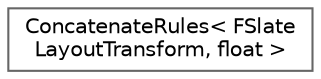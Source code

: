 digraph "Graphical Class Hierarchy"
{
 // INTERACTIVE_SVG=YES
 // LATEX_PDF_SIZE
  bgcolor="transparent";
  edge [fontname=Helvetica,fontsize=10,labelfontname=Helvetica,labelfontsize=10];
  node [fontname=Helvetica,fontsize=10,shape=box,height=0.2,width=0.4];
  rankdir="LR";
  Node0 [id="Node000000",label="ConcatenateRules\< FSlate\lLayoutTransform, float \>",height=0.2,width=0.4,color="grey40", fillcolor="white", style="filled",URL="$d3/dfd/structConcatenateRules_3_01FSlateLayoutTransform_00_01float_01_4.html",tooltip="concatenation rules for LayoutTransform."];
}
